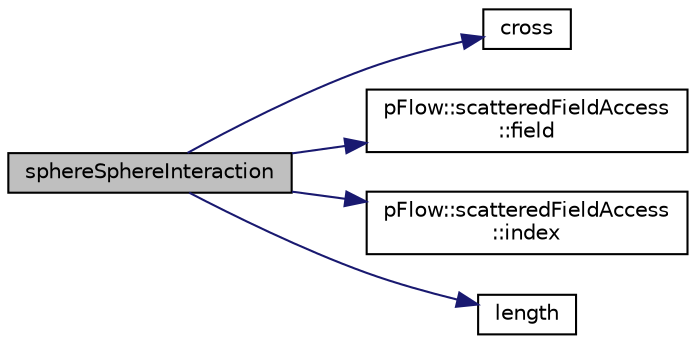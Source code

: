 digraph "sphereSphereInteraction"
{
 // LATEX_PDF_SIZE
  edge [fontname="Helvetica",fontsize="10",labelfontname="Helvetica",labelfontsize="10"];
  node [fontname="Helvetica",fontsize="10",shape=record];
  rankdir="LR";
  Node1 [label="sphereSphereInteraction",height=0.2,width=0.4,color="black", fillcolor="grey75", style="filled", fontcolor="black",tooltip=" "];
  Node1 -> Node2 [color="midnightblue",fontsize="10",style="solid",fontname="Helvetica"];
  Node2 [label="cross",height=0.2,width=0.4,color="black", fillcolor="white", style="filled",URL="$tripleFwd_8hpp.html#a7a724b824f9e21a646a965a99fff4b04",tooltip=" "];
  Node1 -> Node3 [color="midnightblue",fontsize="10",style="solid",fontname="Helvetica"];
  Node3 [label="pFlow::scatteredFieldAccess\l::field",height=0.2,width=0.4,color="black", fillcolor="white", style="filled",URL="$classpFlow_1_1scatteredFieldAccess.html#a45bfb92ca48ea34c1905d61a4bbaab22",tooltip=" "];
  Node1 -> Node4 [color="midnightblue",fontsize="10",style="solid",fontname="Helvetica"];
  Node4 [label="pFlow::scatteredFieldAccess\l::index",height=0.2,width=0.4,color="black", fillcolor="white", style="filled",URL="$classpFlow_1_1scatteredFieldAccess.html#a44200c5d9120526bc0b1707cde60f454",tooltip=" "];
  Node1 -> Node5 [color="midnightblue",fontsize="10",style="solid",fontname="Helvetica"];
  Node5 [label="length",height=0.2,width=0.4,color="black", fillcolor="white", style="filled",URL="$tripleFwd_8hpp.html#ae1449f1d56abab2ec4d0f00b685fc478",tooltip=" "];
}
